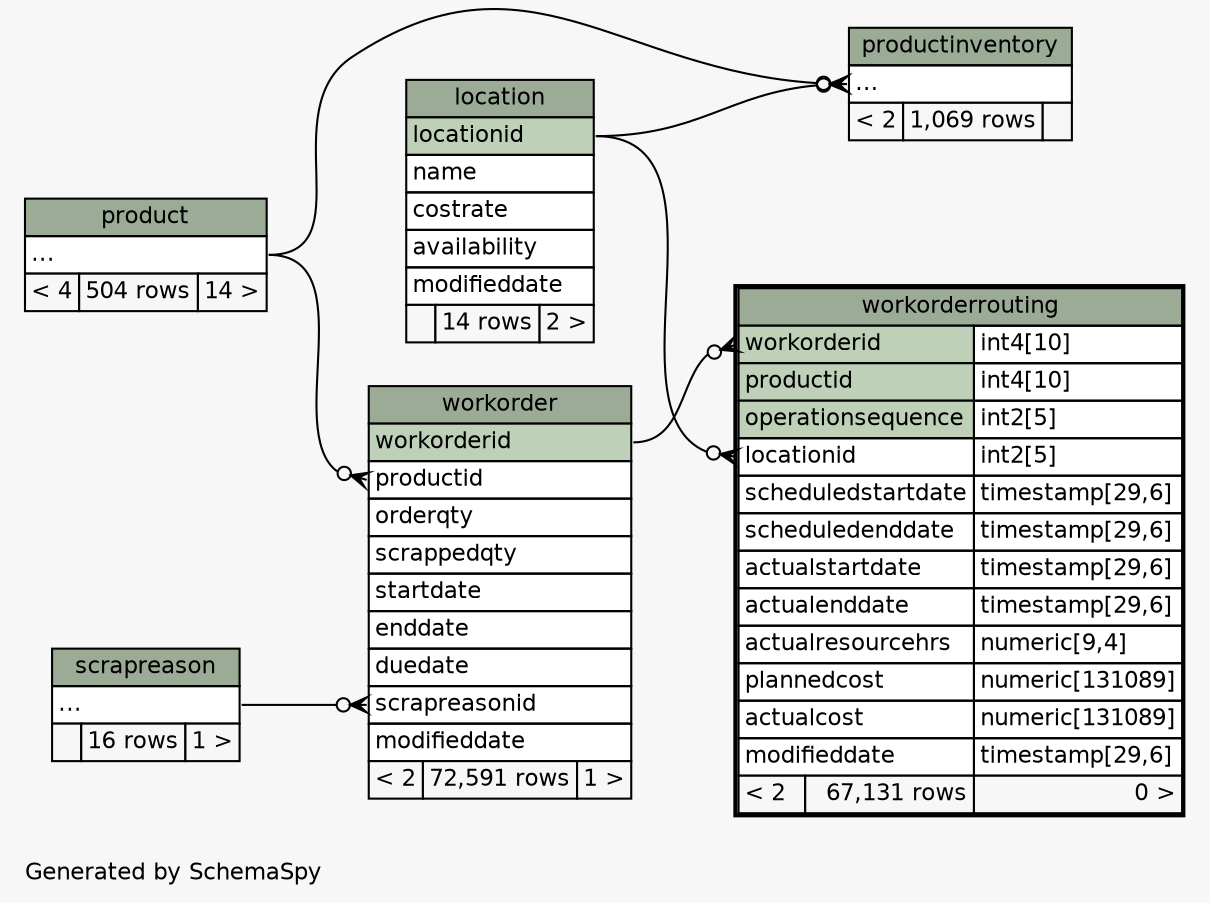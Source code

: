 // dot 2.40.1 on Linux 5.4.0-51-generic
// SchemaSpy rev 590
digraph "twoDegreesRelationshipsDiagram" {
  graph [
    rankdir="RL"
    bgcolor="#f7f7f7"
    label="\nGenerated by SchemaSpy"
    labeljust="l"
    nodesep="0.18"
    ranksep="0.46"
    fontname="Helvetica"
    fontsize="11"
  ];
  node [
    fontname="Helvetica"
    fontsize="11"
    shape="plaintext"
  ];
  edge [
    arrowsize="0.8"
  ];
  "productinventory":"elipses":w -> "location":"locationid":e [arrowhead=none dir=back arrowtail=crowodot];
  "productinventory":"elipses":w -> "product":"elipses":e [arrowhead=none dir=back arrowtail=crowodot];
  "workorder":"productid":w -> "product":"elipses":e [arrowhead=none dir=back arrowtail=crowodot];
  "workorder":"scrapreasonid":w -> "scrapreason":"elipses":e [arrowhead=none dir=back arrowtail=crowodot];
  "workorderrouting":"locationid":w -> "location":"locationid":e [arrowhead=none dir=back arrowtail=crowodot];
  "workorderrouting":"workorderid":w -> "workorder":"workorderid":e [arrowhead=none dir=back arrowtail=crowodot];
  "location" [
    label=<
    <TABLE BORDER="0" CELLBORDER="1" CELLSPACING="0" BGCOLOR="#ffffff">
      <TR><TD COLSPAN="3" BGCOLOR="#9bab96" ALIGN="CENTER">location</TD></TR>
      <TR><TD PORT="locationid" COLSPAN="3" BGCOLOR="#bed1b8" ALIGN="LEFT">locationid</TD></TR>
      <TR><TD PORT="name" COLSPAN="3" ALIGN="LEFT">name</TD></TR>
      <TR><TD PORT="costrate" COLSPAN="3" ALIGN="LEFT">costrate</TD></TR>
      <TR><TD PORT="availability" COLSPAN="3" ALIGN="LEFT">availability</TD></TR>
      <TR><TD PORT="modifieddate" COLSPAN="3" ALIGN="LEFT">modifieddate</TD></TR>
      <TR><TD ALIGN="LEFT" BGCOLOR="#f7f7f7">  </TD><TD ALIGN="RIGHT" BGCOLOR="#f7f7f7">14 rows</TD><TD ALIGN="RIGHT" BGCOLOR="#f7f7f7">2 &gt;</TD></TR>
    </TABLE>>
    URL="location.html"
    tooltip="location"
  ];
  "product" [
    label=<
    <TABLE BORDER="0" CELLBORDER="1" CELLSPACING="0" BGCOLOR="#ffffff">
      <TR><TD COLSPAN="3" BGCOLOR="#9bab96" ALIGN="CENTER">product</TD></TR>
      <TR><TD PORT="elipses" COLSPAN="3" ALIGN="LEFT">...</TD></TR>
      <TR><TD ALIGN="LEFT" BGCOLOR="#f7f7f7">&lt; 4</TD><TD ALIGN="RIGHT" BGCOLOR="#f7f7f7">504 rows</TD><TD ALIGN="RIGHT" BGCOLOR="#f7f7f7">14 &gt;</TD></TR>
    </TABLE>>
    URL="product.html"
    tooltip="product"
  ];
  "productinventory" [
    label=<
    <TABLE BORDER="0" CELLBORDER="1" CELLSPACING="0" BGCOLOR="#ffffff">
      <TR><TD COLSPAN="3" BGCOLOR="#9bab96" ALIGN="CENTER">productinventory</TD></TR>
      <TR><TD PORT="elipses" COLSPAN="3" ALIGN="LEFT">...</TD></TR>
      <TR><TD ALIGN="LEFT" BGCOLOR="#f7f7f7">&lt; 2</TD><TD ALIGN="RIGHT" BGCOLOR="#f7f7f7">1,069 rows</TD><TD ALIGN="RIGHT" BGCOLOR="#f7f7f7">  </TD></TR>
    </TABLE>>
    URL="productinventory.html"
    tooltip="productinventory"
  ];
  "scrapreason" [
    label=<
    <TABLE BORDER="0" CELLBORDER="1" CELLSPACING="0" BGCOLOR="#ffffff">
      <TR><TD COLSPAN="3" BGCOLOR="#9bab96" ALIGN="CENTER">scrapreason</TD></TR>
      <TR><TD PORT="elipses" COLSPAN="3" ALIGN="LEFT">...</TD></TR>
      <TR><TD ALIGN="LEFT" BGCOLOR="#f7f7f7">  </TD><TD ALIGN="RIGHT" BGCOLOR="#f7f7f7">16 rows</TD><TD ALIGN="RIGHT" BGCOLOR="#f7f7f7">1 &gt;</TD></TR>
    </TABLE>>
    URL="scrapreason.html"
    tooltip="scrapreason"
  ];
  "workorder" [
    label=<
    <TABLE BORDER="0" CELLBORDER="1" CELLSPACING="0" BGCOLOR="#ffffff">
      <TR><TD COLSPAN="3" BGCOLOR="#9bab96" ALIGN="CENTER">workorder</TD></TR>
      <TR><TD PORT="workorderid" COLSPAN="3" BGCOLOR="#bed1b8" ALIGN="LEFT">workorderid</TD></TR>
      <TR><TD PORT="productid" COLSPAN="3" ALIGN="LEFT">productid</TD></TR>
      <TR><TD PORT="orderqty" COLSPAN="3" ALIGN="LEFT">orderqty</TD></TR>
      <TR><TD PORT="scrappedqty" COLSPAN="3" ALIGN="LEFT">scrappedqty</TD></TR>
      <TR><TD PORT="startdate" COLSPAN="3" ALIGN="LEFT">startdate</TD></TR>
      <TR><TD PORT="enddate" COLSPAN="3" ALIGN="LEFT">enddate</TD></TR>
      <TR><TD PORT="duedate" COLSPAN="3" ALIGN="LEFT">duedate</TD></TR>
      <TR><TD PORT="scrapreasonid" COLSPAN="3" ALIGN="LEFT">scrapreasonid</TD></TR>
      <TR><TD PORT="modifieddate" COLSPAN="3" ALIGN="LEFT">modifieddate</TD></TR>
      <TR><TD ALIGN="LEFT" BGCOLOR="#f7f7f7">&lt; 2</TD><TD ALIGN="RIGHT" BGCOLOR="#f7f7f7">72,591 rows</TD><TD ALIGN="RIGHT" BGCOLOR="#f7f7f7">1 &gt;</TD></TR>
    </TABLE>>
    URL="workorder.html"
    tooltip="workorder"
  ];
  "workorderrouting" [
    label=<
    <TABLE BORDER="2" CELLBORDER="1" CELLSPACING="0" BGCOLOR="#ffffff">
      <TR><TD COLSPAN="3" BGCOLOR="#9bab96" ALIGN="CENTER">workorderrouting</TD></TR>
      <TR><TD PORT="workorderid" COLSPAN="2" BGCOLOR="#bed1b8" ALIGN="LEFT">workorderid</TD><TD PORT="workorderid.type" ALIGN="LEFT">int4[10]</TD></TR>
      <TR><TD PORT="productid" COLSPAN="2" BGCOLOR="#bed1b8" ALIGN="LEFT">productid</TD><TD PORT="productid.type" ALIGN="LEFT">int4[10]</TD></TR>
      <TR><TD PORT="operationsequence" COLSPAN="2" BGCOLOR="#bed1b8" ALIGN="LEFT">operationsequence</TD><TD PORT="operationsequence.type" ALIGN="LEFT">int2[5]</TD></TR>
      <TR><TD PORT="locationid" COLSPAN="2" ALIGN="LEFT">locationid</TD><TD PORT="locationid.type" ALIGN="LEFT">int2[5]</TD></TR>
      <TR><TD PORT="scheduledstartdate" COLSPAN="2" ALIGN="LEFT">scheduledstartdate</TD><TD PORT="scheduledstartdate.type" ALIGN="LEFT">timestamp[29,6]</TD></TR>
      <TR><TD PORT="scheduledenddate" COLSPAN="2" ALIGN="LEFT">scheduledenddate</TD><TD PORT="scheduledenddate.type" ALIGN="LEFT">timestamp[29,6]</TD></TR>
      <TR><TD PORT="actualstartdate" COLSPAN="2" ALIGN="LEFT">actualstartdate</TD><TD PORT="actualstartdate.type" ALIGN="LEFT">timestamp[29,6]</TD></TR>
      <TR><TD PORT="actualenddate" COLSPAN="2" ALIGN="LEFT">actualenddate</TD><TD PORT="actualenddate.type" ALIGN="LEFT">timestamp[29,6]</TD></TR>
      <TR><TD PORT="actualresourcehrs" COLSPAN="2" ALIGN="LEFT">actualresourcehrs</TD><TD PORT="actualresourcehrs.type" ALIGN="LEFT">numeric[9,4]</TD></TR>
      <TR><TD PORT="plannedcost" COLSPAN="2" ALIGN="LEFT">plannedcost</TD><TD PORT="plannedcost.type" ALIGN="LEFT">numeric[131089]</TD></TR>
      <TR><TD PORT="actualcost" COLSPAN="2" ALIGN="LEFT">actualcost</TD><TD PORT="actualcost.type" ALIGN="LEFT">numeric[131089]</TD></TR>
      <TR><TD PORT="modifieddate" COLSPAN="2" ALIGN="LEFT">modifieddate</TD><TD PORT="modifieddate.type" ALIGN="LEFT">timestamp[29,6]</TD></TR>
      <TR><TD ALIGN="LEFT" BGCOLOR="#f7f7f7">&lt; 2</TD><TD ALIGN="RIGHT" BGCOLOR="#f7f7f7">67,131 rows</TD><TD ALIGN="RIGHT" BGCOLOR="#f7f7f7">0 &gt;</TD></TR>
    </TABLE>>
    URL="workorderrouting.html"
    tooltip="workorderrouting"
  ];
}
